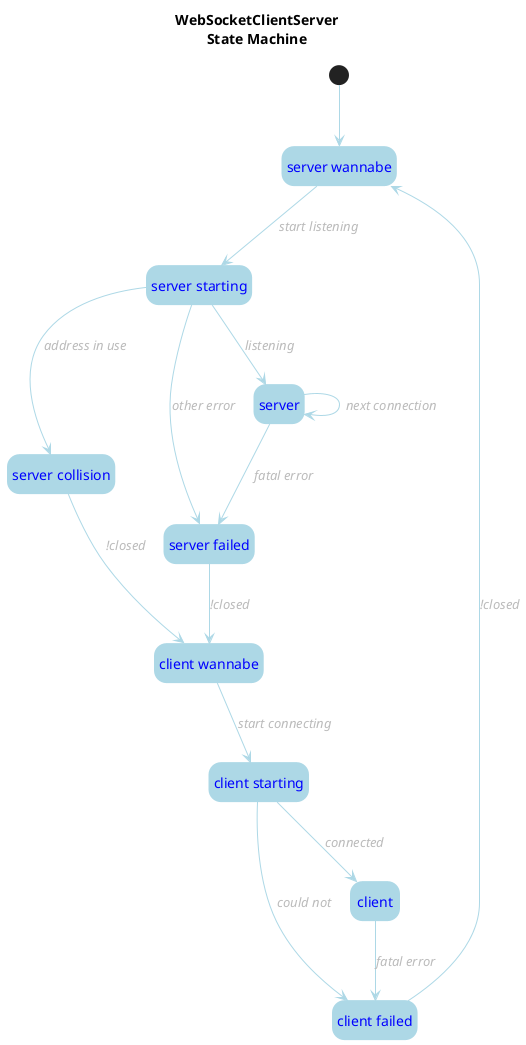 @startuml
hide empty description
skinparam ArrowFontColor #bbb
skinparam ArrowFontStyle italic
skinparam ArrowColor lightblue
skinparam StateFontColor blue
skinparam StateBackgroundColor lightblue
skinparam StateBorderColor none
title "WebSocketClientServer\nState Machine"
state "server wannabe" as server_wannabe
state "server starting" as server_starting
state "server collision" as server_collision
state "server failed" as server_failed
state "client wannabe" as client_wannabe
state "client starting" as client_starting
state "client failed" as client_failed
[*] --> server_wannabe
server_wannabe --> server_starting: start listening
server_starting --> server_collision: address in use
server_starting --> server: listening
server_starting --> server_failed: other error
server --> server: next connection
server --> server_failed: fatal error
server_collision --> client_wannabe: !closed
server_failed --> client_wannabe: !closed
client_wannabe --> client_starting: start connecting
client_starting --> client: connected
client_starting --> client_failed: could not
client --> client_failed: fatal error
client_failed --> server_wannabe: !closed
@enduml